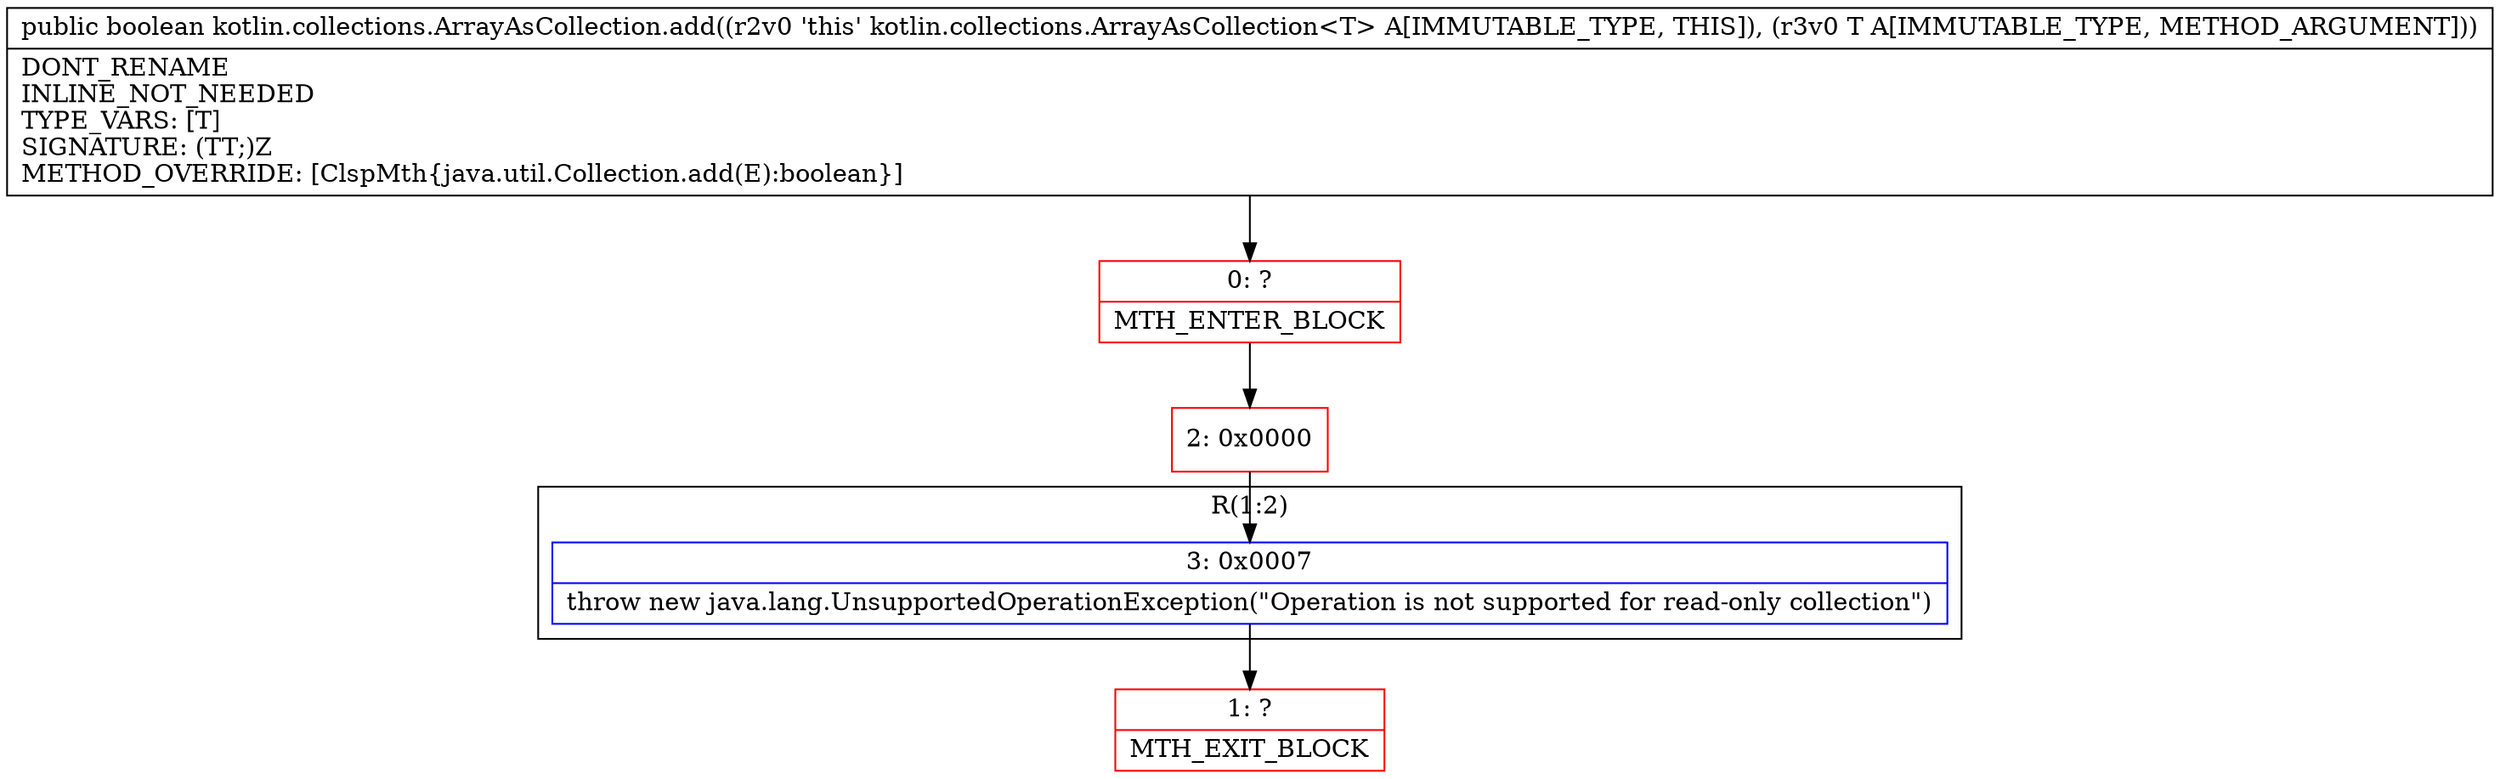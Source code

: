 digraph "CFG forkotlin.collections.ArrayAsCollection.add(Ljava\/lang\/Object;)Z" {
subgraph cluster_Region_1020240428 {
label = "R(1:2)";
node [shape=record,color=blue];
Node_3 [shape=record,label="{3\:\ 0x0007|throw new java.lang.UnsupportedOperationException(\"Operation is not supported for read\-only collection\")\l}"];
}
Node_0 [shape=record,color=red,label="{0\:\ ?|MTH_ENTER_BLOCK\l}"];
Node_2 [shape=record,color=red,label="{2\:\ 0x0000}"];
Node_1 [shape=record,color=red,label="{1\:\ ?|MTH_EXIT_BLOCK\l}"];
MethodNode[shape=record,label="{public boolean kotlin.collections.ArrayAsCollection.add((r2v0 'this' kotlin.collections.ArrayAsCollection\<T\> A[IMMUTABLE_TYPE, THIS]), (r3v0 T A[IMMUTABLE_TYPE, METHOD_ARGUMENT]))  | DONT_RENAME\lINLINE_NOT_NEEDED\lTYPE_VARS: [T]\lSIGNATURE: (TT;)Z\lMETHOD_OVERRIDE: [ClspMth\{java.util.Collection.add(E):boolean\}]\l}"];
MethodNode -> Node_0;Node_3 -> Node_1;
Node_0 -> Node_2;
Node_2 -> Node_3;
}

